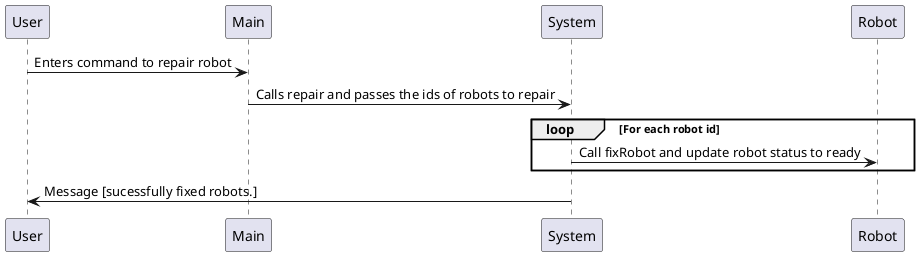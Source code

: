@startuml

User -> Main: Enters command to repair robot
Main -> System: Calls repair and passes the ids of robots to repair
loop For each robot id
    System -> Robot : Call fixRobot and update robot status to ready
end
System -> User: Message [sucessfully fixed robots.] 

@enduml 